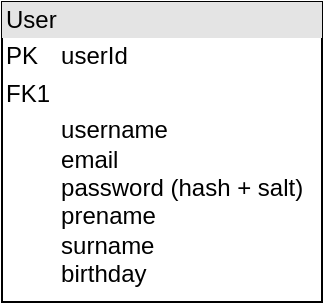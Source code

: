 <mxfile version="13.8.1" type="github"><diagram id="OF0dNyMMK94zYHM3-lzz" name="Page-1"><mxGraphModel dx="825" dy="453" grid="1" gridSize="10" guides="1" tooltips="1" connect="1" arrows="1" fold="1" page="1" pageScale="1" pageWidth="827" pageHeight="1169" math="0" shadow="0"><root><mxCell id="0"/><mxCell id="1" parent="0"/><mxCell id="5praKFrAP3cBaj9LxqHW-2" value="&lt;div style=&quot;box-sizing: border-box ; width: 100% ; background: #e4e4e4 ; padding: 2px&quot;&gt;User&lt;br&gt;&lt;/div&gt;&lt;table style=&quot;width: 100% ; font-size: 1em&quot; cellspacing=&quot;0&quot; cellpadding=&quot;2&quot;&gt;&lt;tbody&gt;&lt;tr&gt;&lt;td&gt;PK&lt;/td&gt;&lt;td style=&quot;line-height: 120%&quot;&gt;userId&lt;/td&gt;&lt;/tr&gt;&lt;tr&gt;&lt;td&gt;FK1&lt;br&gt;&lt;/td&gt;&lt;td style=&quot;line-height: 120%&quot;&gt;&lt;br&gt;&lt;/td&gt;&lt;/tr&gt;&lt;tr&gt;&lt;td&gt;&lt;br&gt;&lt;/td&gt;&lt;td style=&quot;line-height: 120%&quot;&gt;username&lt;br&gt;email&lt;br&gt;password (hash + salt)&lt;br&gt;prename&lt;br&gt;surname&lt;br&gt;birthday&lt;br&gt;&lt;/td&gt;&lt;/tr&gt;&lt;/tbody&gt;&lt;/table&gt;" style="verticalAlign=top;align=left;overflow=fill;html=1;" vertex="1" parent="1"><mxGeometry x="40" y="40" width="160" height="150" as="geometry"/></mxCell></root></mxGraphModel></diagram></mxfile>